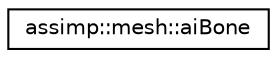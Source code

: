digraph "Graphical Class Hierarchy"
{
  edge [fontname="Helvetica",fontsize="10",labelfontname="Helvetica",labelfontsize="10"];
  node [fontname="Helvetica",fontsize="10",shape=record];
  rankdir="LR";
  Node1 [label="assimp::mesh::aiBone",height=0.2,width=0.4,color="black", fillcolor="white", style="filled",URL="$structassimp_1_1mesh_1_1ai_bone.html"];
}
